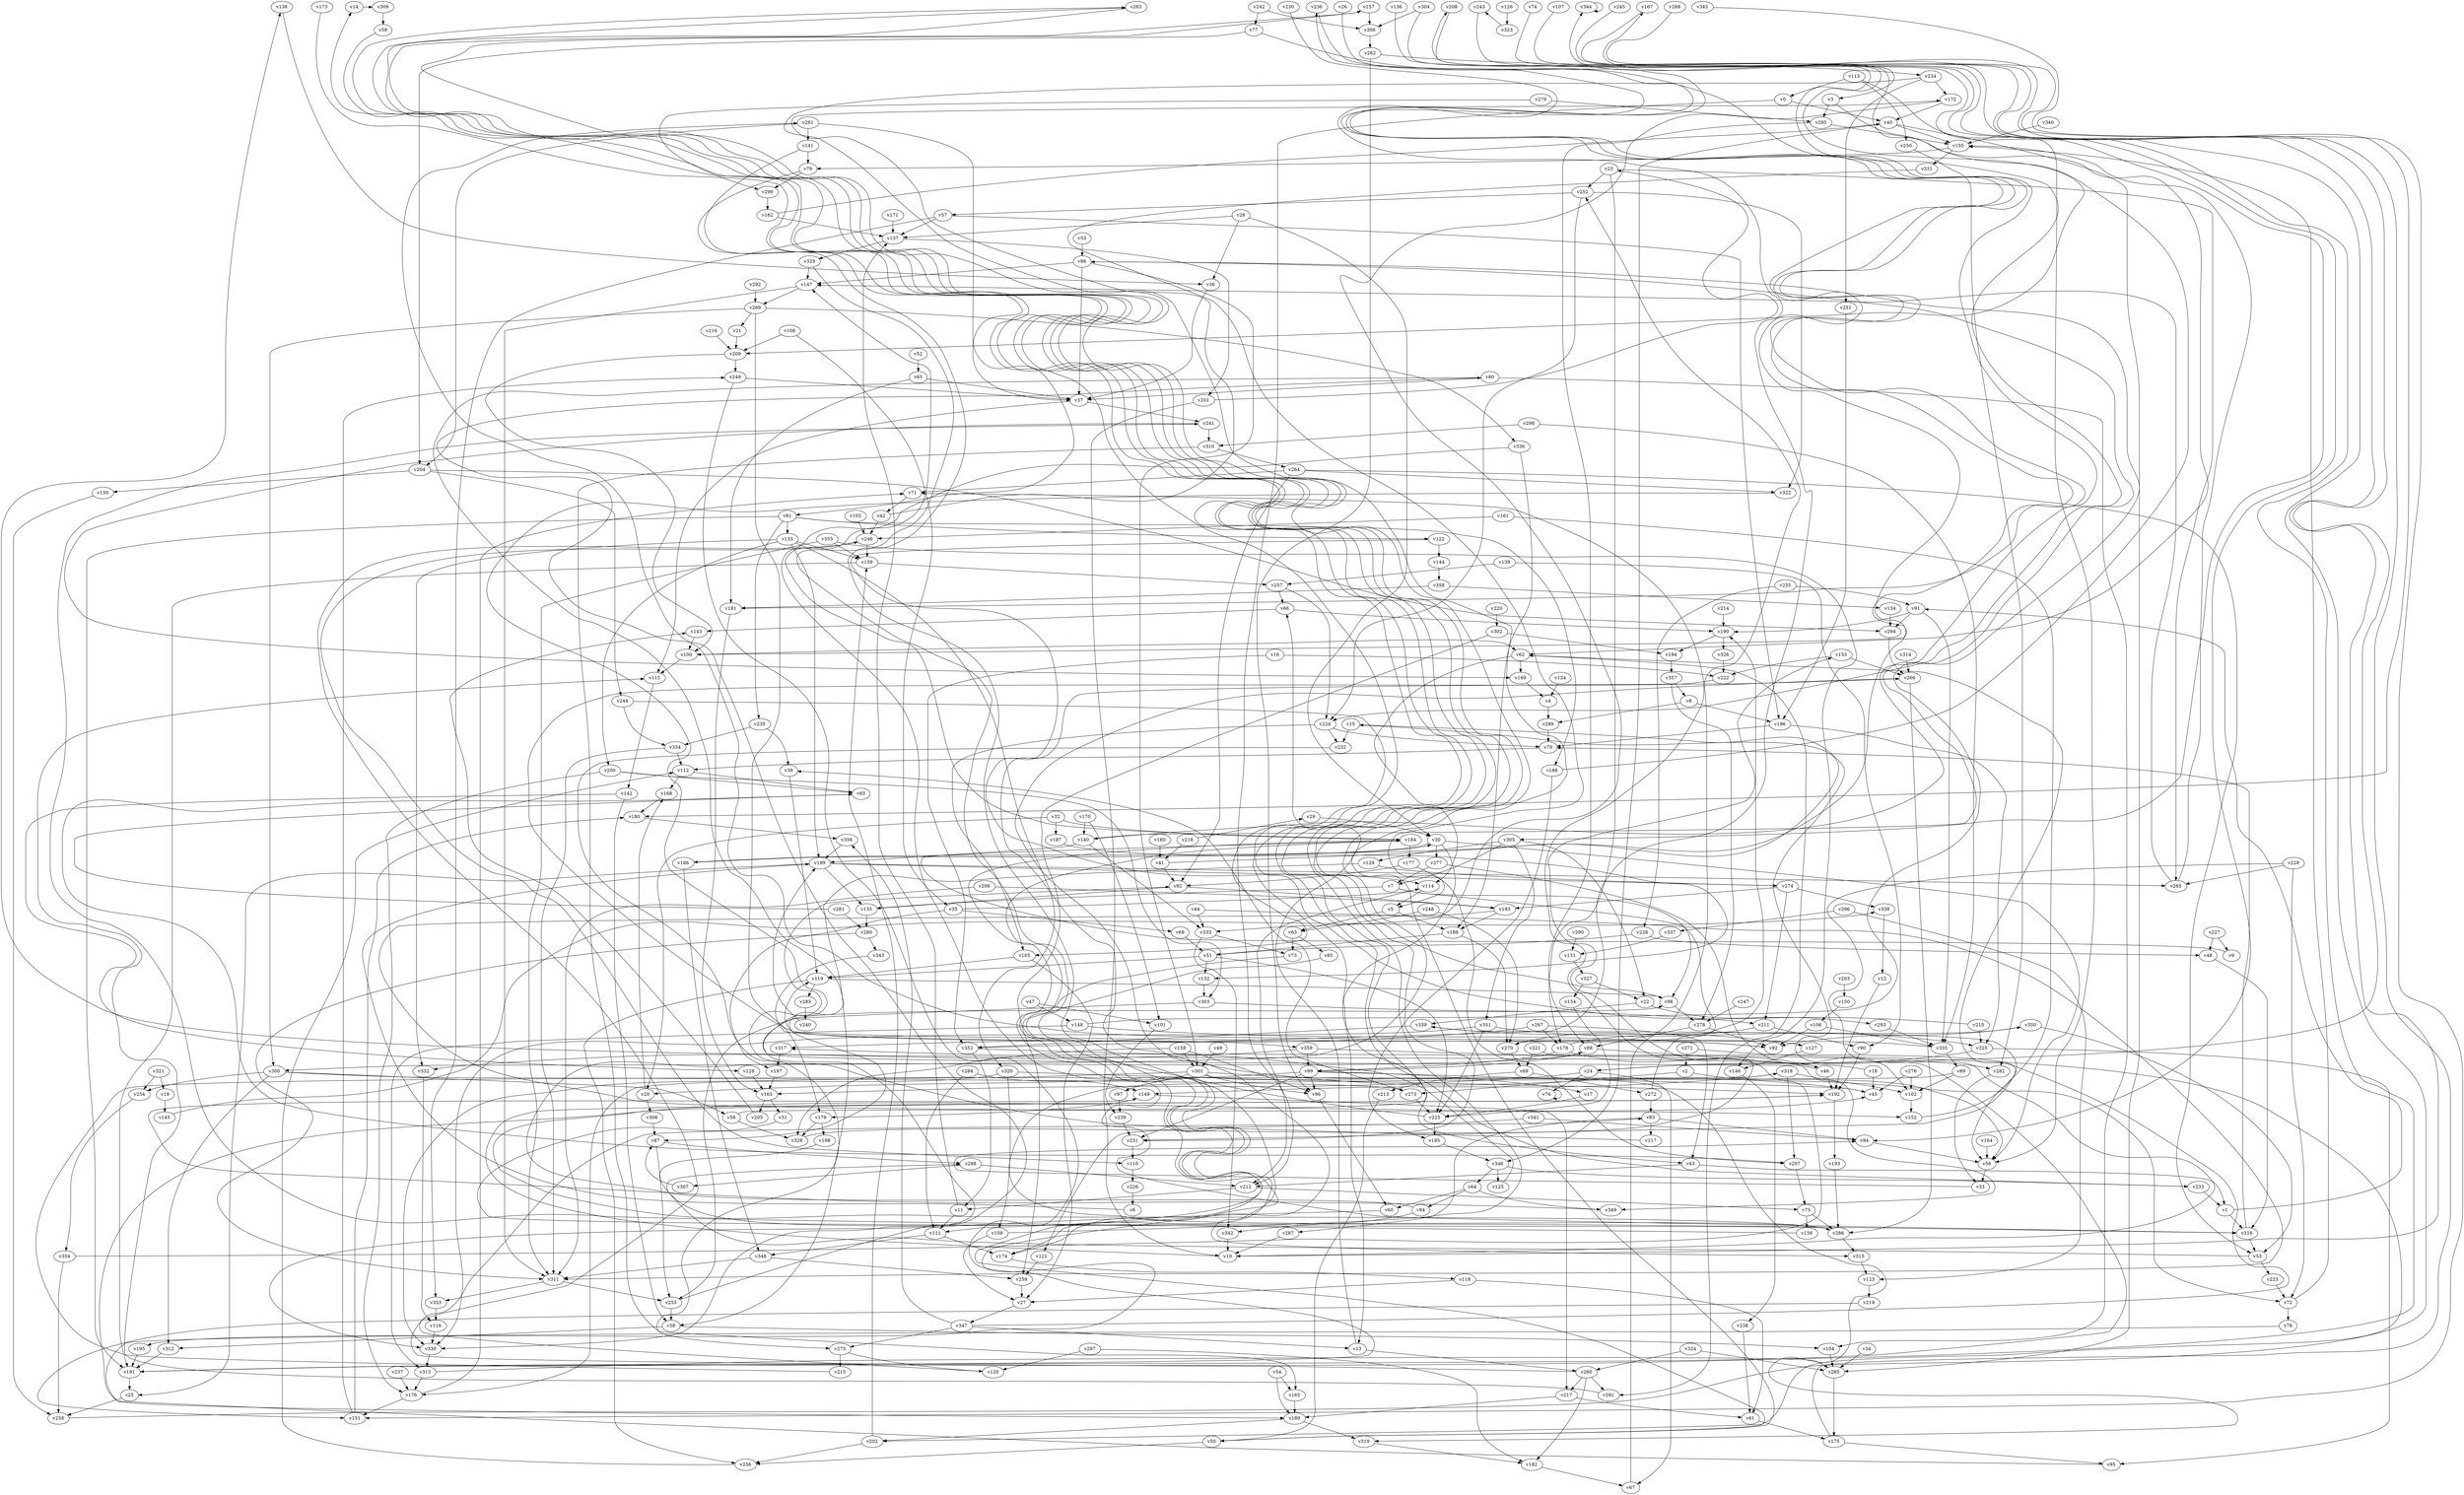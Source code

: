 // Benchmark game 529 - 360 vertices
// time_bound: 81
// targets: v347
digraph G {
    v0 [name="v0", player=1];
    v1 [name="v1", player=1];
    v2 [name="v2", player=0];
    v3 [name="v3", player=0];
    v4 [name="v4", player=1];
    v5 [name="v5", player=1];
    v6 [name="v6", player=1];
    v7 [name="v7", player=1];
    v8 [name="v8", player=1];
    v9 [name="v9", player=0];
    v10 [name="v10", player=0];
    v11 [name="v11", player=0];
    v12 [name="v12", player=0];
    v13 [name="v13", player=0];
    v14 [name="v14", player=1];
    v15 [name="v15", player=0];
    v16 [name="v16", player=1];
    v17 [name="v17", player=1];
    v18 [name="v18", player=1];
    v19 [name="v19", player=0];
    v20 [name="v20", player=1];
    v21 [name="v21", player=0];
    v22 [name="v22", player=0];
    v23 [name="v23", player=1];
    v24 [name="v24", player=1];
    v25 [name="v25", player=0];
    v26 [name="v26", player=1];
    v27 [name="v27", player=0];
    v28 [name="v28", player=0];
    v29 [name="v29", player=0];
    v30 [name="v30", player=1];
    v31 [name="v31", player=1];
    v32 [name="v32", player=0];
    v33 [name="v33", player=1];
    v34 [name="v34", player=0];
    v35 [name="v35", player=1];
    v36 [name="v36", player=0];
    v37 [name="v37", player=0];
    v38 [name="v38", player=1];
    v39 [name="v39", player=1];
    v40 [name="v40", player=0];
    v41 [name="v41", player=1];
    v42 [name="v42", player=0];
    v43 [name="v43", player=0];
    v44 [name="v44", player=1];
    v45 [name="v45", player=0];
    v46 [name="v46", player=0];
    v47 [name="v47", player=1];
    v48 [name="v48", player=1];
    v49 [name="v49", player=1];
    v50 [name="v50", player=1];
    v51 [name="v51", player=1];
    v52 [name="v52", player=0];
    v53 [name="v53", player=0];
    v54 [name="v54", player=0];
    v55 [name="v55", player=1];
    v56 [name="v56", player=0];
    v57 [name="v57", player=1];
    v58 [name="v58", player=1];
    v59 [name="v59", player=1];
    v60 [name="v60", player=1];
    v61 [name="v61", player=1];
    v62 [name="v62", player=1];
    v63 [name="v63", player=0];
    v64 [name="v64", player=1];
    v65 [name="v65", player=0];
    v66 [name="v66", player=1];
    v67 [name="v67", player=0];
    v68 [name="v68", player=1];
    v69 [name="v69", player=0];
    v70 [name="v70", player=1];
    v71 [name="v71", player=1];
    v72 [name="v72", player=1];
    v73 [name="v73", player=1];
    v74 [name="v74", player=1];
    v75 [name="v75", player=0];
    v76 [name="v76", player=0];
    v77 [name="v77", player=0];
    v78 [name="v78", player=0];
    v79 [name="v79", player=1];
    v80 [name="v80", player=1];
    v81 [name="v81", player=0];
    v82 [name="v82", player=0];
    v83 [name="v83", player=0];
    v84 [name="v84", player=1];
    v85 [name="v85", player=0];
    v86 [name="v86", player=0];
    v87 [name="v87", player=0];
    v88 [name="v88", player=1];
    v89 [name="v89", player=1];
    v90 [name="v90", player=0];
    v91 [name="v91", player=0];
    v92 [name="v92", player=0];
    v93 [name="v93", player=1];
    v94 [name="v94", player=0];
    v95 [name="v95", player=0];
    v96 [name="v96", player=0];
    v97 [name="v97", player=1];
    v98 [name="v98", player=0];
    v99 [name="v99", player=1];
    v100 [name="v100", player=1];
    v101 [name="v101", player=0];
    v102 [name="v102", player=0];
    v103 [name="v103", player=0];
    v104 [name="v104", player=0];
    v105 [name="v105", player=0];
    v106 [name="v106", player=0];
    v107 [name="v107", player=1];
    v108 [name="v108", player=0];
    v109 [name="v109", player=1];
    v110 [name="v110", player=1];
    v111 [name="v111", player=1];
    v112 [name="v112", player=0];
    v113 [name="v113", player=1];
    v114 [name="v114", player=0];
    v115 [name="v115", player=0];
    v116 [name="v116", player=1];
    v117 [name="v117", player=1];
    v118 [name="v118", player=1];
    v119 [name="v119", player=0];
    v120 [name="v120", player=1];
    v121 [name="v121", player=1];
    v122 [name="v122", player=1];
    v123 [name="v123", player=1];
    v124 [name="v124", player=0];
    v125 [name="v125", player=1];
    v126 [name="v126", player=1];
    v127 [name="v127", player=0];
    v128 [name="v128", player=0];
    v129 [name="v129", player=1];
    v130 [name="v130", player=1];
    v131 [name="v131", player=1];
    v132 [name="v132", player=0];
    v133 [name="v133", player=0];
    v134 [name="v134", player=0];
    v135 [name="v135", player=0];
    v136 [name="v136", player=1];
    v137 [name="v137", player=0];
    v138 [name="v138", player=1];
    v139 [name="v139", player=1];
    v140 [name="v140", player=0];
    v141 [name="v141", player=1];
    v142 [name="v142", player=0];
    v143 [name="v143", player=1];
    v144 [name="v144", player=1];
    v145 [name="v145", player=1];
    v146 [name="v146", player=0];
    v147 [name="v147", player=0];
    v148 [name="v148", player=1];
    v149 [name="v149", player=0];
    v150 [name="v150", player=0];
    v151 [name="v151", player=0];
    v152 [name="v152", player=1];
    v153 [name="v153", player=0];
    v154 [name="v154", player=1];
    v155 [name="v155", player=1];
    v156 [name="v156", player=0];
    v157 [name="v157", player=1];
    v158 [name="v158", player=0];
    v159 [name="v159", player=1];
    v160 [name="v160", player=1];
    v161 [name="v161", player=1];
    v162 [name="v162", player=1];
    v163 [name="v163", player=0];
    v164 [name="v164", player=0];
    v165 [name="v165", player=0];
    v166 [name="v166", player=1];
    v167 [name="v167", player=0];
    v168 [name="v168", player=0];
    v169 [name="v169", player=1];
    v170 [name="v170", player=0];
    v171 [name="v171", player=1];
    v172 [name="v172", player=1];
    v173 [name="v173", player=0];
    v174 [name="v174", player=0];
    v175 [name="v175", player=1];
    v176 [name="v176", player=0];
    v177 [name="v177", player=0];
    v178 [name="v178", player=1];
    v179 [name="v179", player=0];
    v180 [name="v180", player=1];
    v181 [name="v181", player=0];
    v182 [name="v182", player=0];
    v183 [name="v183", player=0];
    v184 [name="v184", player=1];
    v185 [name="v185", player=1];
    v186 [name="v186", player=0];
    v187 [name="v187", player=0];
    v188 [name="v188", player=1];
    v189 [name="v189", player=1];
    v190 [name="v190", player=0];
    v191 [name="v191", player=1];
    v192 [name="v192", player=1];
    v193 [name="v193", player=0];
    v194 [name="v194", player=0];
    v195 [name="v195", player=0];
    v196 [name="v196", player=0];
    v197 [name="v197", player=0];
    v198 [name="v198", player=1];
    v199 [name="v199", player=1];
    v200 [name="v200", player=1];
    v201 [name="v201", player=1];
    v202 [name="v202", player=1];
    v203 [name="v203", player=1];
    v204 [name="v204", player=0];
    v205 [name="v205", player=1];
    v206 [name="v206", player=1];
    v207 [name="v207", player=0];
    v208 [name="v208", player=0];
    v209 [name="v209", player=1];
    v210 [name="v210", player=1];
    v211 [name="v211", player=1];
    v212 [name="v212", player=0];
    v213 [name="v213", player=0];
    v214 [name="v214", player=1];
    v215 [name="v215", player=1];
    v216 [name="v216", player=1];
    v217 [name="v217", player=1];
    v218 [name="v218", player=0];
    v219 [name="v219", player=0];
    v220 [name="v220", player=0];
    v221 [name="v221", player=0];
    v222 [name="v222", player=1];
    v223 [name="v223", player=1];
    v224 [name="v224", player=0];
    v225 [name="v225", player=1];
    v226 [name="v226", player=0];
    v227 [name="v227", player=0];
    v228 [name="v228", player=1];
    v229 [name="v229", player=0];
    v230 [name="v230", player=0];
    v231 [name="v231", player=0];
    v232 [name="v232", player=0];
    v233 [name="v233", player=0];
    v234 [name="v234", player=0];
    v235 [name="v235", player=0];
    v236 [name="v236", player=1];
    v237 [name="v237", player=1];
    v238 [name="v238", player=1];
    v239 [name="v239", player=0];
    v240 [name="v240", player=0];
    v241 [name="v241", player=1];
    v242 [name="v242", player=1];
    v243 [name="v243", player=0];
    v244 [name="v244", player=1];
    v245 [name="v245", player=0];
    v246 [name="v246", player=0];
    v247 [name="v247", player=1];
    v248 [name="v248", player=1];
    v249 [name="v249", player=1];
    v250 [name="v250", player=0];
    v251 [name="v251", player=1];
    v252 [name="v252", player=1];
    v253 [name="v253", player=1];
    v254 [name="v254", player=1];
    v255 [name="v255", player=1];
    v256 [name="v256", player=1];
    v257 [name="v257", player=0];
    v258 [name="v258", player=0];
    v259 [name="v259", player=1];
    v260 [name="v260", player=0];
    v261 [name="v261", player=0];
    v262 [name="v262", player=1];
    v263 [name="v263", player=0];
    v264 [name="v264", player=0];
    v265 [name="v265", player=1];
    v266 [name="v266", player=0];
    v267 [name="v267", player=1];
    v268 [name="v268", player=1];
    v269 [name="v269", player=0];
    v270 [name="v270", player=1];
    v271 [name="v271", player=1];
    v272 [name="v272", player=1];
    v273 [name="v273", player=0];
    v274 [name="v274", player=1];
    v275 [name="v275", player=1];
    v276 [name="v276", player=0];
    v277 [name="v277", player=1];
    v278 [name="v278", player=0];
    v279 [name="v279", player=1];
    v280 [name="v280", player=0];
    v281 [name="v281", player=0];
    v282 [name="v282", player=0];
    v283 [name="v283", player=0];
    v284 [name="v284", player=1];
    v285 [name="v285", player=1];
    v286 [name="v286", player=0];
    v287 [name="v287", player=1];
    v288 [name="v288", player=1];
    v289 [name="v289", player=1];
    v290 [name="v290", player=1];
    v291 [name="v291", player=1];
    v292 [name="v292", player=0];
    v293 [name="v293", player=0];
    v294 [name="v294", player=0];
    v295 [name="v295", player=0];
    v296 [name="v296", player=1];
    v297 [name="v297", player=0];
    v298 [name="v298", player=0];
    v299 [name="v299", player=0];
    v300 [name="v300", player=1];
    v301 [name="v301", player=0];
    v302 [name="v302", player=1];
    v303 [name="v303", player=0];
    v304 [name="v304", player=1];
    v305 [name="v305", player=1];
    v306 [name="v306", player=1];
    v307 [name="v307", player=1];
    v308 [name="v308", player=0];
    v309 [name="v309", player=1];
    v310 [name="v310", player=1];
    v311 [name="v311", player=1];
    v312 [name="v312", player=0];
    v313 [name="v313", player=0];
    v314 [name="v314", player=0];
    v315 [name="v315", player=1];
    v316 [name="v316", player=1];
    v317 [name="v317", player=1];
    v318 [name="v318", player=0];
    v319 [name="v319", player=0];
    v320 [name="v320", player=0];
    v321 [name="v321", player=1];
    v322 [name="v322", player=1];
    v323 [name="v323", player=0];
    v324 [name="v324", player=1];
    v325 [name="v325", player=1];
    v326 [name="v326", player=0];
    v327 [name="v327", player=0];
    v328 [name="v328", player=0];
    v329 [name="v329", player=1];
    v330 [name="v330", player=1];
    v331 [name="v331", player=0];
    v332 [name="v332", player=0];
    v333 [name="v333", player=0];
    v334 [name="v334", player=0];
    v335 [name="v335", player=0];
    v336 [name="v336", player=1];
    v337 [name="v337", player=1];
    v338 [name="v338", player=0];
    v339 [name="v339", player=0];
    v340 [name="v340", player=1];
    v341 [name="v341", player=1];
    v342 [name="v342", player=0];
    v343 [name="v343", player=1];
    v344 [name="v344", player=1];
    v345 [name="v345", player=1];
    v346 [name="v346", player=0];
    v347 [name="v347", player=0, target=1];
    v348 [name="v348", player=1];
    v349 [name="v349", player=1];
    v350 [name="v350", player=0];
    v351 [name="v351", player=0];
    v352 [name="v352", player=0];
    v353 [name="v353", player=0];
    v354 [name="v354", player=0];
    v355 [name="v355", player=1];
    v356 [name="v356", player=1];
    v357 [name="v357", player=1];
    v358 [name="v358", player=1];
    v359 [name="v359", player=0];

    v0 -> v212;
    v1 -> v91 [constraint="t >= 5"];
    v2 -> v273;
    v3 -> v62 [constraint="t mod 4 == 2"];
    v4 -> v289;
    v5 -> v63;
    v6 -> v199 [constraint="t mod 5 == 3"];
    v7 -> v270 [constraint="t >= 5"];
    v8 -> v196;
    v9 -> v184 [constraint="t < 8"];
    v10 -> v192 [constraint="t >= 3"];
    v11 -> v111;
    v12 -> v192;
    v13 -> v260;
    v14 -> v309 [constraint="t < 10"];
    v15 -> v232;
    v16 -> v222;
    v17 -> v225;
    v18 -> v138 [constraint="t mod 5 == 0"];
    v19 -> v145;
    v20 -> v306;
    v21 -> v209;
    v22 -> v293;
    v23 -> v252;
    v24 -> v163;
    v25 -> v258;
    v26 -> v181 [constraint="t >= 3"];
    v27 -> v347;
    v28 -> v36;
    v29 -> v30;
    v30 -> v56;
    v31 -> v286 [constraint="t >= 3"];
    v32 -> v187;
    v33 -> v94 [constraint="t mod 3 == 0"];
    v34 -> v285;
    v35 -> v114 [constraint="t >= 1"];
    v36 -> v37;
    v37 -> v115;
    v38 -> v312;
    v39 -> v119;
    v40 -> v155;
    v41 -> v15 [constraint="t < 13"];
    v42 -> v172 [constraint="t < 12"];
    v43 -> v212;
    v44 -> v311 [constraint="t < 15"];
    v45 -> v266 [constraint="t mod 3 == 1"];
    v46 -> v98 [constraint="t >= 2"];
    v47 -> v148;
    v48 -> v316;
    v49 -> v301;
    v50 -> v184 [constraint="t mod 5 == 3"];
    v51 -> v119;
    v52 -> v65;
    v53 -> v288 [constraint="t mod 3 == 2"];
    v54 -> v165;
    v55 -> v86;
    v56 -> v33;
    v57 -> v353;
    v58 -> v263 [constraint="t >= 2"];
    v59 -> v233 [constraint="t mod 4 == 1"];
    v60 -> v330 [constraint="t < 10"];
    v61 -> v175;
    v62 -> v291;
    v63 -> v85;
    v64 -> v84;
    v65 -> v181;
    v66 -> v190;
    v67 -> v71;
    v68 -> v51;
    v69 -> v272;
    v70 -> v112;
    v71 -> v42;
    v72 -> v78;
    v73 -> v174 [constraint="t >= 4"];
    v74 -> v94 [constraint="t mod 5 == 2"];
    v75 -> v286;
    v76 -> v76;
    v77 -> v140 [constraint="t < 12"];
    v78 -> v189 [constraint="t >= 4"];
    v79 -> v315 [constraint="t mod 2 == 0"];
    v80 -> v87 [constraint="t >= 1"];
    v81 -> v122;
    v82 -> v135;
    v83 -> v94;
    v84 -> v88 [constraint="t mod 3 == 0"];
    v85 -> v111 [constraint="t >= 5"];
    v86 -> v147;
    v87 -> v288;
    v88 -> v99;
    v89 -> v286 [constraint="t < 14"];
    v90 -> v192;
    v91 -> v190;
    v92 -> v119 [constraint="t mod 4 == 1"];
    v93 -> v207 [constraint="t >= 3"];
    v94 -> v56;
    v95 -> v45 [constraint="t < 5"];
    v96 -> v60;
    v97 -> v239;
    v98 -> v157 [constraint="t < 13"];
    v99 -> v20;
    v100 -> v62 [constraint="t mod 3 == 2"];
    v101 -> v239;
    v102 -> v152;
    v103 -> v246;
    v104 -> v285;
    v105 -> v119;
    v106 -> v335;
    v107 -> v191 [constraint="t >= 4"];
    v108 -> v209;
    v109 -> v263 [constraint="t < 8"];
    v110 -> v226;
    v111 -> v348;
    v112 -> v168;
    v113 -> v56;
    v114 -> v212;
    v115 -> v142;
    v116 -> v330;
    v117 -> v82 [constraint="t mod 2 == 1"];
    v118 -> v27;
    v119 -> v98;
    v120 -> v246 [constraint="t >= 1"];
    v121 -> v259;
    v122 -> v114 [constraint="t >= 4"];
    v123 -> v219;
    v124 -> v4;
    v125 -> v317 [constraint="t >= 2"];
    v126 -> v323;
    v127 -> v146;
    v128 -> v163;
    v129 -> v274;
    v130 -> v258;
    v131 -> v327;
    v132 -> v303;
    v133 -> v332;
    v134 -> v294;
    v135 -> v280;
    v136 -> v224 [constraint="t mod 5 == 3"];
    v137 -> v201;
    v138 -> v36 [constraint="t >= 3"];
    v139 -> v90;
    v140 -> v86 [constraint="t < 12"];
    v141 -> v81 [constraint="t >= 3"];
    v142 -> v128 [constraint="t < 11"];
    v143 -> v100;
    v144 -> v358;
    v145 -> v338 [constraint="t mod 3 == 1"];
    v146 -> v238;
    v147 -> v269;
    v148 -> v86 [constraint="t >= 5"];
    v149 -> v217;
    v150 -> v106;
    v151 -> v180;
    v152 -> v339 [constraint="t < 15"];
    v153 -> v266;
    v154 -> v225;
    v155 -> v79;
    v156 -> v241 [constraint="t < 15"];
    v157 -> v300 [constraint="t >= 5"];
    v158 -> v96;
    v159 -> v191;
    v160 -> v41;
    v161 -> v56;
    v162 -> v137;
    v163 -> v205;
    v164 -> v56;
    v165 -> v189;
    v166 -> v208 [constraint="t < 15"];
    v167 -> v24 [constraint="t < 13"];
    v168 -> v180;
    v169 -> v4;
    v170 -> v101;
    v171 -> v137;
    v172 -> v333 [constraint="t < 9"];
    v173 -> v43 [constraint="t mod 5 == 4"];
    v174 -> v118 [constraint="t >= 3"];
    v175 -> v167 [constraint="t mod 4 == 1"];
    v176 -> v71;
    v177 -> v5;
    v178 -> v350 [constraint="t >= 1"];
    v179 -> v198;
    v180 -> v356;
    v181 -> v163;
    v182 -> v67;
    v183 -> v152 [constraint="t < 12"];
    v184 -> v147 [constraint="t < 10"];
    v185 -> v346;
    v186 -> v236 [constraint="t >= 3"];
    v187 -> v132 [constraint="t < 5"];
    v188 -> v270;
    v189 -> v319;
    v190 -> v194;
    v191 -> v15 [constraint="t >= 4"];
    v192 -> v286 [constraint="t < 12"];
    v193 -> v286;
    v194 -> v357;
    v195 -> v191;
    v196 -> v325;
    v197 -> v163;
    v198 -> v316 [constraint="t >= 5"];
    v199 -> v274;
    v200 -> v303 [constraint="t mod 3 == 2"];
    v201 -> v23 [constraint="t mod 4 == 3"];
    v202 -> v256;
    v203 -> v150;
    v204 -> v294 [constraint="t mod 5 == 0"];
    v205 -> v143 [constraint="t < 8"];
    v206 -> v311;
    v207 -> v75;
    v208 -> v3 [constraint="t mod 5 == 2"];
    v209 -> v100 [constraint="t mod 2 == 0"];
    v210 -> v14 [constraint="t >= 2"];
    v211 -> v270;
    v212 -> v11;
    v213 -> v50;
    v214 -> v190;
    v215 -> v318 [constraint="t >= 1"];
    v216 -> v209;
    v217 -> v61;
    v218 -> v29 [constraint="t mod 5 == 1"];
    v219 -> v151 [constraint="t mod 4 == 0"];
    v220 -> v302;
    v221 -> v231 [constraint="t < 6"];
    v222 -> v127 [constraint="t mod 4 == 3"];
    v223 -> v72;
    v224 -> v105;
    v225 -> v184 [constraint="t mod 2 == 1"];
    v226 -> v6;
    v227 -> v48;
    v228 -> v51;
    v229 -> v10 [constraint="t >= 1"];
    v230 -> v352 [constraint="t < 6"];
    v231 -> v110;
    v232 -> v165 [constraint="t < 15"];
    v233 -> v1;
    v234 -> v50 [constraint="t >= 4"];
    v235 -> v334;
    v236 -> v100 [constraint="t mod 4 == 0"];
    v237 -> v176;
    v238 -> v61;
    v239 -> v231;
    v240 -> v199;
    v241 -> v169 [constraint="t >= 4"];
    v242 -> v308;
    v243 -> v305 [constraint="t < 9"];
    v244 -> v105 [constraint="t mod 5 == 0"];
    v245 -> v10 [constraint="t >= 5"];
    v246 -> v110 [constraint="t mod 2 == 1"];
    v247 -> v278;
    v248 -> v63;
    v249 -> v191 [constraint="t < 6"];
    v250 -> v282;
    v251 -> v196;
    v252 -> v57;
    v253 -> v261 [constraint="t mod 4 == 1"];
    v254 -> v354;
    v255 -> v228;
    v256 -> v112;
    v257 -> v66;
    v258 -> v344 [constraint="t mod 4 == 3"];
    v259 -> v27;
    v260 -> v83 [constraint="t mod 5 == 0"];
    v261 -> v204;
    v262 -> v96;
    v263 -> v231 [constraint="t >= 3"];
    v264 -> v71;
    v265 -> v155;
    v266 -> v195 [constraint="t mod 5 == 1"];
    v267 -> v178;
    v268 -> v180 [constraint="t < 7"];
    v269 -> v300;
    v270 -> v69;
    v271 -> v202 [constraint="t >= 4"];
    v272 -> v83;
    v273 -> v39 [constraint="t < 10"];
    v274 -> v338;
    v275 -> v120;
    v276 -> v102;
    v277 -> v102 [constraint="t < 12"];
    v278 -> v88;
    v279 -> v299;
    v280 -> v311 [constraint="t >= 1"];
    v281 -> v93 [constraint="t >= 3"];
    v282 -> v33;
    v283 -> v240;
    v284 -> v149;
    v285 -> v175;
    v286 -> v315;
    v287 -> v10;
    v288 -> v307;
    v289 -> v70;
    v290 -> v131;
    v291 -> v115 [constraint="t < 13"];
    v292 -> v269;
    v293 -> v335;
    v294 -> v266;
    v295 -> v155;
    v296 -> v123;
    v297 -> v182;
    v298 -> v310;
    v299 -> v162;
    v300 -> v312;
    v301 -> v319 [constraint="t mod 4 == 2"];
    v302 -> v194;
    v303 -> v253;
    v304 -> v209 [constraint="t < 11"];
    v305 -> v22;
    v306 -> v87;
    v307 -> v87;
    v308 -> v262;
    v309 -> v59;
    v310 -> v275;
    v311 -> v353;
    v312 -> v191;
    v313 -> v285 [constraint="t >= 4"];
    v314 -> v266;
    v315 -> v123;
    v316 -> v70;
    v317 -> v197;
    v318 -> v149;
    v319 -> v182;
    v320 -> v192;
    v321 -> v19;
    v322 -> v330 [constraint="t < 6"];
    v323 -> v243 [constraint="t < 5"];
    v324 -> v285;
    v325 -> v95;
    v326 -> v222;
    v327 -> v154;
    v328 -> v252 [constraint="t < 13"];
    v329 -> v174 [constraint="t >= 4"];
    v330 -> v313;
    v331 -> v207 [constraint="t mod 2 == 0"];
    v332 -> v116;
    v333 -> v73;
    v334 -> v311;
    v335 -> v80 [constraint="t >= 1"];
    v336 -> v316 [constraint="t mod 4 == 1"];
    v337 -> v131;
    v338 -> v12;
    v339 -> v127;
    v340 -> v155;
    v341 -> v94;
    v342 -> v10;
    v343 -> v359 [constraint="t < 5"];
    v344 -> v344;
    v345 -> v151 [constraint="t < 15"];
    v346 -> v233;
    v347 -> v62 [constraint="t < 9"];
    v348 -> v311;
    v349 -> v149 [constraint="t mod 3 == 0"];
    v350 -> v53;
    v351 -> v325;
    v352 -> v349 [constraint="t >= 1"];
    v353 -> v116;
    v354 -> v153 [constraint="t < 5"];
    v355 -> v311;
    v356 -> v199;
    v357 -> v8;
    v358 -> v181;
    v359 -> v332;
    v327 -> v22;
    v199 -> v135;
    v118 -> v61;
    v297 -> v120;
    v211 -> v90;
    v140 -> v333;
    v217 -> v189;
    v91 -> v335;
    v176 -> v151;
    v142 -> v38;
    v261 -> v37;
    v178 -> v46;
    v65 -> v37;
    v113 -> v250;
    v89 -> v102;
    v58 -> v328;
    v320 -> v109;
    v334 -> v112;
    v229 -> v72;
    v178 -> v99;
    v0 -> v40;
    v91 -> v294;
    v313 -> v176;
    v301 -> v97;
    v81 -> v235;
    v281 -> v280;
    v80 -> v37;
    v266 -> v286;
    v333 -> v342;
    v274 -> v211;
    v8 -> v289;
    v119 -> v283;
    v248 -> v270;
    v264 -> v53;
    v346 -> v64;
    v30 -> v186;
    v303 -> v211;
    v184 -> v177;
    v235 -> v39;
    v225 -> v185;
    v339 -> v352;
    v153 -> v222;
    v252 -> v224;
    v75 -> v156;
    v64 -> v60;
    v83 -> v287;
    v335 -> v89;
    v114 -> v5;
    v24 -> v76;
    v253 -> v38;
    v24 -> v67;
    v204 -> v244;
    v204 -> v130;
    v88 -> v46;
    v63 -> v73;
    v81 -> v191;
    v163 -> v31;
    v228 -> v48;
    v112 -> v93;
    v158 -> v301;
    v108 -> v35;
    v278 -> v92;
    v300 -> v254;
    v310 -> v264;
    v40 -> v285;
    v122 -> v144;
    v133 -> v159;
    v50 -> v256;
    v229 -> v265;
    v161 -> v246;
    v227 -> v9;
    v54 -> v189;
    v262 -> v234;
    v190 -> v326;
    v199 -> v25;
    v41 -> v82;
    v336 -> v188;
    v354 -> v258;
    v201 -> v10;
    v77 -> v204;
    v57 -> v137;
    v80 -> v104;
    v191 -> v25;
    v221 -> v69;
    v350 -> v92;
    v157 -> v308;
    v209 -> v249;
    v155 -> v331;
    v260 -> v217;
    v99 -> v45;
    v321 -> v254;
    v113 -> v0;
    v273 -> v225;
    v30 -> v13;
    v13 -> v66;
    v275 -> v215;
    v260 -> v291;
    v325 -> v24;
    v352 -> v11;
    v202 -> v159;
    v81 -> v166;
    v274 -> v183;
    v241 -> v310;
    v166 -> v185;
    v234 -> v251;
    v329 -> v147;
    v83 -> v117;
    v82 -> v183;
    v192 -> v193;
    v99 -> v17;
    v284 -> v111;
    v257 -> v224;
    v359 -> v99;
    v196 -> v70;
    v269 -> v21;
    v23 -> v178;
    v355 -> v159;
    v358 -> v134;
    v279 -> v295;
    v62 -> v169;
    v301 -> v72;
    v62 -> v114;
    v149 -> v179;
    v347 -> v275;
    v40 -> v346;
    v7 -> v135;
    v210 -> v325;
    v276 -> v45;
    v305 -> v129;
    v296 -> v337;
    v148 -> v313;
    v359 -> v282;
    v347 -> v13;
    v23 -> v265;
    v242 -> v77;
    v172 -> v40;
    v69 -> v213;
    v99 -> v96;
    v109 -> v27;
    v106 -> v92;
    v37 -> v241;
    v137 -> v329;
    v301 -> v96;
    v30 -> v277;
    v133 -> v199;
    v244 -> v334;
    v357 -> v278;
    v147 -> v311;
    v84 -> v342;
    v141 -> v79;
    v271 -> v2;
    v277 -> v7;
    v72 -> v155;
    v246 -> v159;
    v311 -> v253;
    v183 -> v188;
    v305 -> v7;
    v42 -> v246;
    v53 -> v223;
    v105 -> v27;
    v300 -> v58;
    v316 -> v53;
    v148 -> v92;
    v298 -> v335;
    v249 -> v37;
    v341 -> v121;
    v64 -> v349;
    v79 -> v299;
    v159 -> v257;
    v269 -> v179;
    v158 -> v328;
    v133 -> v200;
    v261 -> v141;
    v32 -> v20;
    v170 -> v140;
    v218 -> v41;
    v189 -> v202;
    v188 -> v51;
    v318 -> v102;
    v7 -> v98;
    v177 -> v82;
    v87 -> v253;
    v66 -> v143;
    v304 -> v308;
    v301 -> v176;
    v264 -> v82;
    v351 -> v225;
    v28 -> v137;
    v140 -> v199;
    v351 -> v330;
    v179 -> v328;
    v264 -> v322;
    v119 -> v256;
    v269 -> v336;
    v255 -> v91;
    v111 -> v174;
    v139 -> v257;
    v206 -> v183;
    v186 -> v30;
    v129 -> v38;
    v51 -> v225;
    v267 -> v43;
    v2 -> v56;
    v1 -> v316;
    v288 -> v212;
    v98 -> v278;
    v35 -> v197;
    v302 -> v259;
    v200 -> v93;
    v47 -> v101;
    v100 -> v115;
    v22 -> v339;
    v252 -> v322;
    v57 -> v196;
    v300 -> v273;
    v295 -> v88;
    v32 -> v184;
    v18 -> v45;
    v16 -> v352;
    v175 -> v95;
    v28 -> v30;
    v324 -> v260;
    v234 -> v172;
    v86 -> v37;
    v272 -> v190;
    v347 -> v356;
    v43 -> v1;
    v51 -> v132;
    v318 -> v207;
    v99 -> v231;
    v212 -> v75;
    v133 -> v320;
    v151 -> v249;
    v260 -> v182;
    v265 -> v147;
    v320 -> v330;
    v38 -> v104;
    v46 -> v192;
    v267 -> v317;
    v11 -> v137;
    v162 -> v40;
    v3 -> v295;
    v224 -> v70;
    v5 -> v188;
    v280 -> v343;
    v355 -> v146;
    v186 -> v348;
    v199 -> v265;
    v35 -> v68;
    v81 -> v133;
    v44 -> v333;
    v348 -> v259;
    v20 -> v168;
    v305 -> v351;
    v346 -> v125;
    v224 -> v232;
    v200 -> v176;
    v86 -> v301;
}
